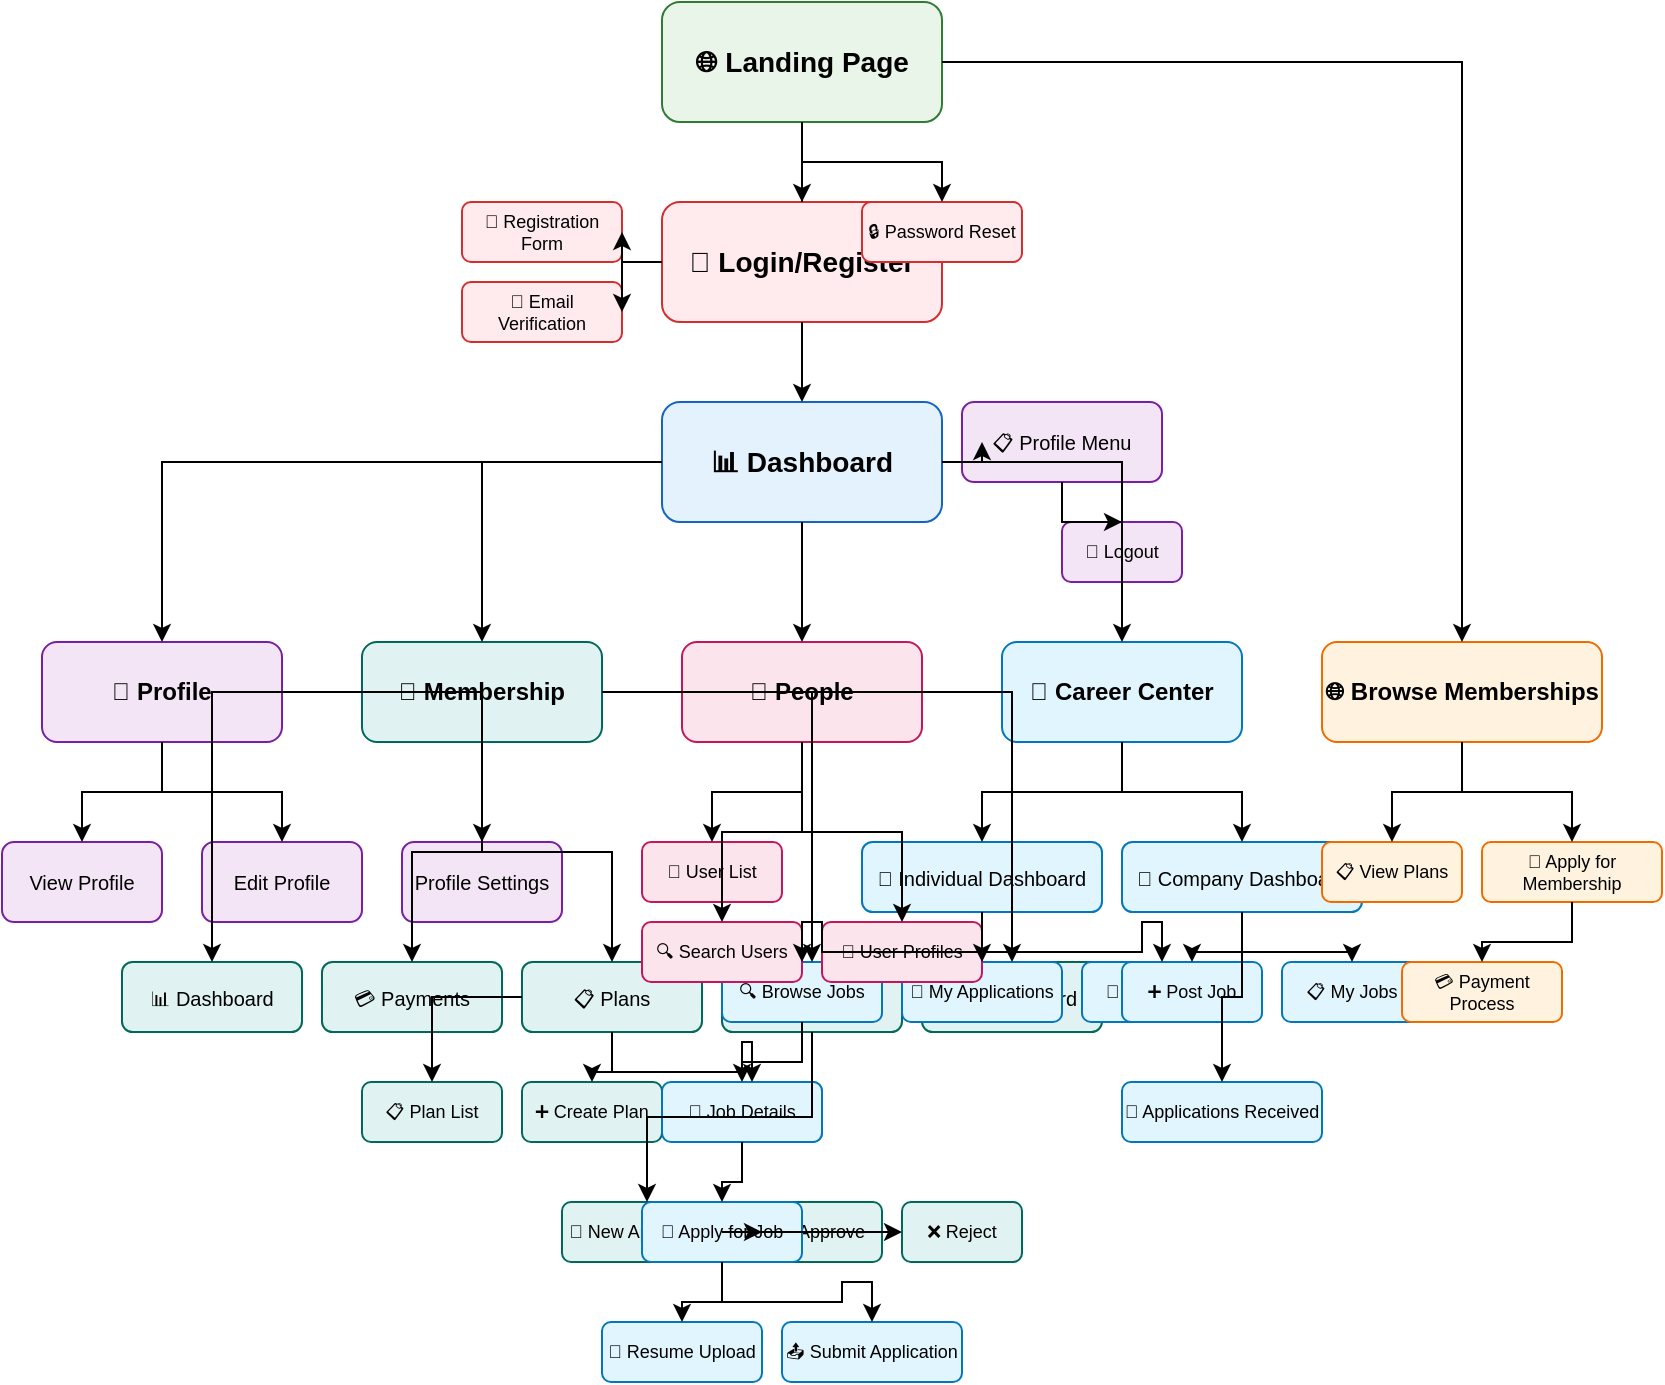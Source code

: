 <mxfile version="24.7.17" type="device">
  <diagram name="SaaS Platform Flow" id="flowchart">
    <mxGraphModel dx="1422" dy="794" grid="1" gridSize="10" guides="1" tooltips="1" connect="1" arrows="1" fold="1" page="1" pageScale="1" pageWidth="827" pageHeight="1169" math="0" shadow="0">
      <root>
        <mxCell id="0" />
        <mxCell id="1" parent="0" />
        
        <!-- Landing Page -->
        <mxCell id="2" value="🌐 Landing Page" style="rounded=1;whiteSpace=wrap;html=1;fillColor=#e8f5e8;strokeColor=#2e7d32;fontStyle=1;fontSize=14;" vertex="1" parent="1">
          <mxGeometry x="350" y="40" width="140" height="60" as="geometry" />
        </mxCell>
        
        <!-- Login/Register -->
        <mxCell id="3" value="🔐 Login/Register" style="rounded=1;whiteSpace=wrap;html=1;fillColor=#ffebee;strokeColor=#d32f2f;fontStyle=1;fontSize=14;" vertex="1" parent="1">
          <mxGeometry x="350" y="140" width="140" height="60" as="geometry" />
        </mxCell>
        
        <!-- Dashboard -->
        <mxCell id="4" value="📊 Dashboard" style="rounded=1;whiteSpace=wrap;html=1;fillColor=#e3f2fd;strokeColor=#1565c0;fontStyle=1;fontSize=14;" vertex="1" parent="1">
          <mxGeometry x="350" y="240" width="140" height="60" as="geometry" />
        </mxCell>
        
        <!-- Main Navigation -->
        <mxCell id="5" value="👤 Profile" style="rounded=1;whiteSpace=wrap;html=1;fillColor=#f3e5f5;strokeColor=#7b1fa2;fontStyle=1;fontSize=12;" vertex="1" parent="1">
          <mxGeometry x="40" y="360" width="120" height="50" as="geometry" />
        </mxCell>
        
        <mxCell id="6" value="👥 Membership" style="rounded=1;whiteSpace=wrap;html=1;fillColor=#e0f2f1;strokeColor=#00695c;fontStyle=1;fontSize=12;" vertex="1" parent="1">
          <mxGeometry x="200" y="360" width="120" height="50" as="geometry" />
        </mxCell>
        
        <mxCell id="7" value="👥 People" style="rounded=1;whiteSpace=wrap;html=1;fillColor=#fce4ec;strokeColor=#c2185b;fontStyle=1;fontSize=12;" vertex="1" parent="1">
          <mxGeometry x="360" y="360" width="120" height="50" as="geometry" />
        </mxCell>
        
        <mxCell id="8" value="💼 Career Center" style="rounded=1;whiteSpace=wrap;html=1;fillColor=#e1f5fe;strokeColor=#0277bd;fontStyle=1;fontSize=12;" vertex="1" parent="1">
          <mxGeometry x="520" y="360" width="120" height="50" as="geometry" />
        </mxCell>
        
        <mxCell id="9" value="🌐 Browse Memberships" style="rounded=1;whiteSpace=wrap;html=1;fillColor=#fff3e0;strokeColor=#ef6c00;fontStyle=1;fontSize=12;" vertex="1" parent="1">
          <mxGeometry x="680" y="360" width="140" height="50" as="geometry" />
        </mxCell>
        
        <!-- Profile Section -->
        <mxCell id="10" value="View Profile" style="rounded=1;whiteSpace=wrap;html=1;fillColor=#f3e5f5;strokeColor=#7b1fa2;fontSize=10;" vertex="1" parent="1">
          <mxGeometry x="20" y="460" width="80" height="40" as="geometry" />
        </mxCell>
        
        <mxCell id="11" value="Edit Profile" style="rounded=1;whiteSpace=wrap;html=1;fillColor=#f3e5f5;strokeColor=#7b1fa2;fontSize=10;" vertex="1" parent="1">
          <mxGeometry x="120" y="460" width="80" height="40" as="geometry" />
        </mxCell>
        
        <mxCell id="12" value="Profile Settings" style="rounded=1;whiteSpace=wrap;html=1;fillColor=#f3e5f5;strokeColor=#7b1fa2;fontSize=10;" vertex="1" parent="1">
          <mxGeometry x="220" y="460" width="80" height="40" as="geometry" />
        </mxCell>
        
        <!-- Membership System -->
        <mxCell id="13" value="📊 Dashboard" style="rounded=1;whiteSpace=wrap;html=1;fillColor=#e0f2f1;strokeColor=#00695c;fontSize=10;" vertex="1" parent="1">
          <mxGeometry x="80" y="520" width="90" height="35" as="geometry" />
        </mxCell>
        
        <mxCell id="14" value="💳 Payments" style="rounded=1;whiteSpace=wrap;html=1;fillColor=#e0f2f1;strokeColor=#00695c;fontSize=10;" vertex="1" parent="1">
          <mxGeometry x="180" y="520" width="90" height="35" as="geometry" />
        </mxCell>
        
        <mxCell id="15" value="📋 Plans" style="rounded=1;whiteSpace=wrap;html=1;fillColor=#e0f2f1;strokeColor=#00695c;fontSize=10;" vertex="1" parent="1">
          <mxGeometry x="280" y="520" width="90" height="35" as="geometry" />
        </mxCell>
        
        <mxCell id="16" value="📝 Applications" style="rounded=1;whiteSpace=wrap;html=1;fillColor=#e0f2f1;strokeColor=#00695c;fontSize=10;" vertex="1" parent="1">
          <mxGeometry x="380" y="520" width="90" height="35" as="geometry" />
        </mxCell>
        
        <mxCell id="17" value="🎟️ Digital Card" style="rounded=1;whiteSpace=wrap;html=1;fillColor=#e0f2f1;strokeColor=#00695c;fontSize=10;" vertex="1" parent="1">
          <mxGeometry x="480" y="520" width="90" height="35" as="geometry" />
        </mxCell>
        
        <!-- Plans Management -->
        <mxCell id="18" value="📋 Plan List" style="rounded=1;whiteSpace=wrap;html=1;fillColor=#e0f2f1;strokeColor=#00695c;fontSize=9;" vertex="1" parent="1">
          <mxGeometry x="200" y="580" width="70" height="30" as="geometry" />
        </mxCell>
        
        <mxCell id="19" value="➕ Create Plan" style="rounded=1;whiteSpace=wrap;html=1;fillColor=#e0f2f1;strokeColor=#00695c;fontSize=9;" vertex="1" parent="1">
          <mxGeometry x="280" y="580" width="70" height="30" as="geometry" />
        </mxCell>
        
        <mxCell id="20" value="✏️ Edit Plan" style="rounded=1;whiteSpace=wrap;html=1;fillColor=#e0f2f1;strokeColor=#00695c;fontSize=9;" vertex="1" parent="1">
          <mxGeometry x="360" y="580" width="70" height="30" as="geometry" />
        </mxCell>
        
        <!-- Applications Management -->
        <mxCell id="21" value="📝 New Applications" style="rounded=1;whiteSpace=wrap;html=1;fillColor=#e0f2f1;strokeColor=#00695c;fontSize=9;" vertex="1" parent="1">
          <mxGeometry x="300" y="640" width="85" height="30" as="geometry" />
        </mxCell>
        
        <mxCell id="22" value="✅ Approve" style="rounded=1;whiteSpace=wrap;html=1;fillColor=#e0f2f1;strokeColor=#00695c;fontSize=9;" vertex="1" parent="1">
          <mxGeometry x="400" y="640" width="60" height="30" as="geometry" />
        </mxCell>
        
        <mxCell id="23" value="❌ Reject" style="rounded=1;whiteSpace=wrap;html=1;fillColor=#e0f2f1;strokeColor=#00695c;fontSize=9;" vertex="1" parent="1">
          <mxGeometry x="470" y="640" width="60" height="30" as="geometry" />
        </mxCell>
        
        <!-- Career Center - Individual -->
        <mxCell id="24" value="👤 Individual Dashboard" style="rounded=1;whiteSpace=wrap;html=1;fillColor=#e1f5fe;strokeColor=#0277bd;fontSize=10;" vertex="1" parent="1">
          <mxGeometry x="450" y="460" width="120" height="35" as="geometry" />
        </mxCell>
        
        <mxCell id="25" value="🏢 Company Dashboard" style="rounded=1;whiteSpace=wrap;html=1;fillColor=#e1f5fe;strokeColor=#0277bd;fontSize=10;" vertex="1" parent="1">
          <mxGeometry x="580" y="460" width="120" height="35" as="geometry" />
        </mxCell>
        
        <!-- Job Seeker Features -->
        <mxCell id="26" value="🔍 Browse Jobs" style="rounded=1;whiteSpace=wrap;html=1;fillColor=#e1f5fe;strokeColor=#0277bd;fontSize=9;" vertex="1" parent="1">
          <mxGeometry x="380" y="520" width="80" height="30" as="geometry" />
        </mxCell>
        
        <mxCell id="27" value="📝 My Applications" style="rounded=1;whiteSpace=wrap;html=1;fillColor=#e1f5fe;strokeColor=#0277bd;fontSize=9;" vertex="1" parent="1">
          <mxGeometry x="470" y="520" width="80" height="30" as="geometry" />
        </mxCell>
        
        <mxCell id="28" value="💾 Saved Jobs" style="rounded=1;whiteSpace=wrap;html=1;fillColor=#e1f5fe;strokeColor=#0277bd;fontSize=9;" vertex="1" parent="1">
          <mxGeometry x="560" y="520" width="80" height="30" as="geometry" />
        </mxCell>
        
        <!-- Job Application Flow -->
        <mxCell id="29" value="📄 Job Details" style="rounded=1;whiteSpace=wrap;html=1;fillColor=#e1f5fe;strokeColor=#0277bd;fontSize=9;" vertex="1" parent="1">
          <mxGeometry x="350" y="580" width="80" height="30" as="geometry" />
        </mxCell>
        
        <mxCell id="30" value="📝 Apply for Job" style="rounded=1;whiteSpace=wrap;html=1;fillColor=#e1f5fe;strokeColor=#0277bd;fontSize=9;" vertex="1" parent="1">
          <mxGeometry x="340" y="640" width="80" height="30" as="geometry" />
        </mxCell>
        
        <mxCell id="31" value="📎 Resume Upload" style="rounded=1;whiteSpace=wrap;html=1;fillColor=#e1f5fe;strokeColor=#0277bd;fontSize=9;" vertex="1" parent="1">
          <mxGeometry x="320" y="700" width="80" height="30" as="geometry" />
        </mxCell>
        
        <mxCell id="32" value="📤 Submit Application" style="rounded=1;whiteSpace=wrap;html=1;fillColor=#e1f5fe;strokeColor=#0277bd;fontSize=9;" vertex="1" parent="1">
          <mxGeometry x="410" y="700" width="90" height="30" as="geometry" />
        </mxCell>
        
        <!-- Company Features -->
        <mxCell id="33" value="➕ Post Job" style="rounded=1;whiteSpace=wrap;html=1;fillColor=#e1f5fe;strokeColor=#0277bd;fontSize=9;" vertex="1" parent="1">
          <mxGeometry x="580" y="520" width="70" height="30" as="geometry" />
        </mxCell>
        
        <mxCell id="34" value="📋 My Jobs" style="rounded=1;whiteSpace=wrap;html=1;fillColor=#e1f5fe;strokeColor=#0277bd;fontSize=9;" vertex="1" parent="1">
          <mxGeometry x="660" y="520" width="70" height="30" as="geometry" />
        </mxCell>
        
        <mxCell id="35" value="📝 Applications Received" style="rounded=1;whiteSpace=wrap;html=1;fillColor=#e1f5fe;strokeColor=#0277bd;fontSize=9;" vertex="1" parent="1">
          <mxGeometry x="580" y="580" width="100" height="30" as="geometry" />
        </mxCell>
        
        <!-- People/Users -->
        <mxCell id="36" value="👥 User List" style="rounded=1;whiteSpace=wrap;html=1;fillColor=#fce4ec;strokeColor=#c2185b;fontSize=9;" vertex="1" parent="1">
          <mxGeometry x="340" y="460" width="70" height="30" as="geometry" />
        </mxCell>
        
        <mxCell id="37" value="🔍 Search Users" style="rounded=1;whiteSpace=wrap;html=1;fillColor=#fce4ec;strokeColor=#c2185b;fontSize=9;" vertex="1" parent="1">
          <mxGeometry x="340" y="500" width="80" height="30" as="geometry" />
        </mxCell>
        
        <mxCell id="38" value="👤 User Profiles" style="rounded=1;whiteSpace=wrap;html=1;fillColor=#fce4ec;strokeColor=#c2185b;fontSize=9;" vertex="1" parent="1">
          <mxGeometry x="430" y="500" width="80" height="30" as="geometry" />
        </mxCell>
        
        <!-- Public Membership -->
        <mxCell id="39" value="📋 View Plans" style="rounded=1;whiteSpace=wrap;html=1;fillColor=#fff3e0;strokeColor=#ef6c00;fontSize=9;" vertex="1" parent="1">
          <mxGeometry x="680" y="460" width="70" height="30" as="geometry" />
        </mxCell>
        
        <mxCell id="40" value="📝 Apply for Membership" style="rounded=1;whiteSpace=wrap;html=1;fillColor=#fff3e0;strokeColor=#ef6c00;fontSize=9;" vertex="1" parent="1">
          <mxGeometry x="760" y="460" width="90" height="30" as="geometry" />
        </mxCell>
        
        <mxCell id="41" value="💳 Payment Process" style="rounded=1;whiteSpace=wrap;html=1;fillColor=#fff3e0;strokeColor=#ef6c00;fontSize=9;" vertex="1" parent="1">
          <mxGeometry x="720" y="520" width="80" height="30" as="geometry" />
        </mxCell>
        
        <!-- Authentication Details -->
        <mxCell id="42" value="📝 Registration Form" style="rounded=1;whiteSpace=wrap;html=1;fillColor=#ffebee;strokeColor=#d32f2f;fontSize=9;" vertex="1" parent="1">
          <mxGeometry x="250" y="140" width="80" height="30" as="geometry" />
        </mxCell>
        
        <mxCell id="43" value="📧 Email Verification" style="rounded=1;whiteSpace=wrap;html=1;fillColor=#ffebee;strokeColor=#d32f2f;fontSize=9;" vertex="1" parent="1">
          <mxGeometry x="250" y="180" width="80" height="30" as="geometry" />
        </mxCell>
        
        <mxCell id="44" value="🔒 Password Reset" style="rounded=1;whiteSpace=wrap;html=1;fillColor=#ffebee;strokeColor=#d32f2f;fontSize=9;" vertex="1" parent="1">
          <mxGeometry x="450" y="140" width="80" height="30" as="geometry" />
        </mxCell>
        
        <!-- Profile Menu -->
        <mxCell id="45" value="📋 Profile Menu" style="rounded=1;whiteSpace=wrap;html=1;fillColor=#f3e5f5;strokeColor=#7b1fa2;fontSize=10;" vertex="1" parent="1">
          <mxGeometry x="500" y="240" width="100" height="40" as="geometry" />
        </mxCell>
        
        <mxCell id="46" value="🚪 Logout" style="rounded=1;whiteSpace=wrap;html=1;fillColor=#f3e5f5;strokeColor=#7b1fa2;fontSize=9;" vertex="1" parent="1">
          <mxGeometry x="550" y="300" width="60" height="30" as="geometry" />
        </mxCell>
        
        <!-- Connections -->
        <mxCell id="edge1" style="edgeStyle=orthogonalEdgeStyle;rounded=0;orthogonalLoop=1;jettySize=auto;html=1;" edge="1" parent="1" source="2" target="3">
          <mxGeometry relative="1" as="geometry" />
        </mxCell>
        
        <mxCell id="edge2" style="edgeStyle=orthogonalEdgeStyle;rounded=0;orthogonalLoop=1;jettySize=auto;html=1;" edge="1" parent="1" source="3" target="4">
          <mxGeometry relative="1" as="geometry" />
        </mxCell>
        
        <mxCell id="edge3" style="edgeStyle=orthogonalEdgeStyle;rounded=0;orthogonalLoop=1;jettySize=auto;html=1;" edge="1" parent="1" source="4" target="5">
          <mxGeometry relative="1" as="geometry" />
        </mxCell>
        
        <mxCell id="edge4" style="edgeStyle=orthogonalEdgeStyle;rounded=0;orthogonalLoop=1;jettySize=auto;html=1;" edge="1" parent="1" source="4" target="6">
          <mxGeometry relative="1" as="geometry" />
        </mxCell>
        
        <mxCell id="edge5" style="edgeStyle=orthogonalEdgeStyle;rounded=0;orthogonalLoop=1;jettySize=auto;html=1;" edge="1" parent="1" source="4" target="7">
          <mxGeometry relative="1" as="geometry" />
        </mxCell>
        
        <mxCell id="edge6" style="edgeStyle=orthogonalEdgeStyle;rounded=0;orthogonalLoop=1;jettySize=auto;html=1;" edge="1" parent="1" source="4" target="8">
          <mxGeometry relative="1" as="geometry" />
        </mxCell>
        
        <mxCell id="edge7" style="edgeStyle=orthogonalEdgeStyle;rounded=0;orthogonalLoop=1;jettySize=auto;html=1;" edge="1" parent="1" source="2" target="9">
          <mxGeometry relative="1" as="geometry" />
        </mxCell>
        
        <mxCell id="edge8" style="edgeStyle=orthogonalEdgeStyle;rounded=0;orthogonalLoop=1;jettySize=auto;html=1;" edge="1" parent="1" source="5" target="10">
          <mxGeometry relative="1" as="geometry" />
        </mxCell>
        
        <mxCell id="edge9" style="edgeStyle=orthogonalEdgeStyle;rounded=0;orthogonalLoop=1;jettySize=auto;html=1;" edge="1" parent="1" source="5" target="11">
          <mxGeometry relative="1" as="geometry" />
        </mxCell>
        
        <mxCell id="edge10" style="edgeStyle=orthogonalEdgeStyle;rounded=0;orthogonalLoop=1;jettySize=auto;html=1;" edge="1" parent="1" source="5" target="12">
          <mxGeometry relative="1" as="geometry" />
        </mxCell>
        
        <mxCell id="edge11" style="edgeStyle=orthogonalEdgeStyle;rounded=0;orthogonalLoop=1;jettySize=auto;html=1;" edge="1" parent="1" source="6" target="13">
          <mxGeometry relative="1" as="geometry" />
        </mxCell>
        
        <mxCell id="edge12" style="edgeStyle=orthogonalEdgeStyle;rounded=0;orthogonalLoop=1;jettySize=auto;html=1;" edge="1" parent="1" source="6" target="14">
          <mxGeometry relative="1" as="geometry" />
        </mxCell>
        
        <mxCell id="edge13" style="edgeStyle=orthogonalEdgeStyle;rounded=0;orthogonalLoop=1;jettySize=auto;html=1;" edge="1" parent="1" source="6" target="15">
          <mxGeometry relative="1" as="geometry" />
        </mxCell>
        
        <mxCell id="edge14" style="edgeStyle=orthogonalEdgeStyle;rounded=0;orthogonalLoop=1;jettySize=auto;html=1;" edge="1" parent="1" source="6" target="16">
          <mxGeometry relative="1" as="geometry" />
        </mxCell>
        
        <mxCell id="edge15" style="edgeStyle=orthogonalEdgeStyle;rounded=0;orthogonalLoop=1;jettySize=auto;html=1;" edge="1" parent="1" source="6" target="17">
          <mxGeometry relative="1" as="geometry" />
        </mxCell>
        
        <mxCell id="edge16" style="edgeStyle=orthogonalEdgeStyle;rounded=0;orthogonalLoop=1;jettySize=auto;html=1;" edge="1" parent="1" source="15" target="18">
          <mxGeometry relative="1" as="geometry" />
        </mxCell>
        
        <mxCell id="edge17" style="edgeStyle=orthogonalEdgeStyle;rounded=0;orthogonalLoop=1;jettySize=auto;html=1;" edge="1" parent="1" source="15" target="19">
          <mxGeometry relative="1" as="geometry" />
        </mxCell>
        
        <mxCell id="edge18" style="edgeStyle=orthogonalEdgeStyle;rounded=0;orthogonalLoop=1;jettySize=auto;html=1;" edge="1" parent="1" source="15" target="20">
          <mxGeometry relative="1" as="geometry" />
        </mxCell>
        
        <mxCell id="edge19" style="edgeStyle=orthogonalEdgeStyle;rounded=0;orthogonalLoop=1;jettySize=auto;html=1;" edge="1" parent="1" source="16" target="21">
          <mxGeometry relative="1" as="geometry" />
        </mxCell>
        
        <mxCell id="edge20" style="edgeStyle=orthogonalEdgeStyle;rounded=0;orthogonalLoop=1;jettySize=auto;html=1;" edge="1" parent="1" source="21" target="22">
          <mxGeometry relative="1" as="geometry" />
        </mxCell>
        
        <mxCell id="edge21" style="edgeStyle=orthogonalEdgeStyle;rounded=0;orthogonalLoop=1;jettySize=auto;html=1;" edge="1" parent="1" source="21" target="23">
          <mxGeometry relative="1" as="geometry" />
        </mxCell>
        
        <mxCell id="edge22" style="edgeStyle=orthogonalEdgeStyle;rounded=0;orthogonalLoop=1;jettySize=auto;html=1;" edge="1" parent="1" source="8" target="24">
          <mxGeometry relative="1" as="geometry" />
        </mxCell>
        
        <mxCell id="edge23" style="edgeStyle=orthogonalEdgeStyle;rounded=0;orthogonalLoop=1;jettySize=auto;html=1;" edge="1" parent="1" source="8" target="25">
          <mxGeometry relative="1" as="geometry" />
        </mxCell>
        
        <mxCell id="edge24" style="edgeStyle=orthogonalEdgeStyle;rounded=0;orthogonalLoop=1;jettySize=auto;html=1;" edge="1" parent="1" source="24" target="26">
          <mxGeometry relative="1" as="geometry" />
        </mxCell>
        
        <mxCell id="edge25" style="edgeStyle=orthogonalEdgeStyle;rounded=0;orthogonalLoop=1;jettySize=auto;html=1;" edge="1" parent="1" source="24" target="27">
          <mxGeometry relative="1" as="geometry" />
        </mxCell>
        
        <mxCell id="edge26" style="edgeStyle=orthogonalEdgeStyle;rounded=0;orthogonalLoop=1;jettySize=auto;html=1;" edge="1" parent="1" source="24" target="28">
          <mxGeometry relative="1" as="geometry" />
        </mxCell>
        
        <mxCell id="edge27" style="edgeStyle=orthogonalEdgeStyle;rounded=0;orthogonalLoop=1;jettySize=auto;html=1;" edge="1" parent="1" source="26" target="29">
          <mxGeometry relative="1" as="geometry" />
        </mxCell>
        
        <mxCell id="edge28" style="edgeStyle=orthogonalEdgeStyle;rounded=0;orthogonalLoop=1;jettySize=auto;html=1;" edge="1" parent="1" source="29" target="30">
          <mxGeometry relative="1" as="geometry" />
        </mxCell>
        
        <mxCell id="edge29" style="edgeStyle=orthogonalEdgeStyle;rounded=0;orthogonalLoop=1;jettySize=auto;html=1;" edge="1" parent="1" source="30" target="31">
          <mxGeometry relative="1" as="geometry" />
        </mxCell>
        
        <mxCell id="edge30" style="edgeStyle=orthogonalEdgeStyle;rounded=0;orthogonalLoop=1;jettySize=auto;html=1;" edge="1" parent="1" source="30" target="32">
          <mxGeometry relative="1" as="geometry" />
        </mxCell>
        
        <mxCell id="edge31" style="edgeStyle=orthogonalEdgeStyle;rounded=0;orthogonalLoop=1;jettySize=auto;html=1;" edge="1" parent="1" source="25" target="33">
          <mxGeometry relative="1" as="geometry" />
        </mxCell>
        
        <mxCell id="edge32" style="edgeStyle=orthogonalEdgeStyle;rounded=0;orthogonalLoop=1;jettySize=auto;html=1;" edge="1" parent="1" source="25" target="34">
          <mxGeometry relative="1" as="geometry" />
        </mxCell>
        
        <mxCell id="edge33" style="edgeStyle=orthogonalEdgeStyle;rounded=0;orthogonalLoop=1;jettySize=auto;html=1;" edge="1" parent="1" source="25" target="35">
          <mxGeometry relative="1" as="geometry" />
        </mxCell>
        
        <mxCell id="edge34" style="edgeStyle=orthogonalEdgeStyle;rounded=0;orthogonalLoop=1;jettySize=auto;html=1;" edge="1" parent="1" source="7" target="36">
          <mxGeometry relative="1" as="geometry" />
        </mxCell>
        
        <mxCell id="edge35" style="edgeStyle=orthogonalEdgeStyle;rounded=0;orthogonalLoop=1;jettySize=auto;html=1;" edge="1" parent="1" source="7" target="37">
          <mxGeometry relative="1" as="geometry" />
        </mxCell>
        
        <mxCell id="edge36" style="edgeStyle=orthogonalEdgeStyle;rounded=0;orthogonalLoop=1;jettySize=auto;html=1;" edge="1" parent="1" source="7" target="38">
          <mxGeometry relative="1" as="geometry" />
        </mxCell>
        
        <mxCell id="edge37" style="edgeStyle=orthogonalEdgeStyle;rounded=0;orthogonalLoop=1;jettySize=auto;html=1;" edge="1" parent="1" source="9" target="39">
          <mxGeometry relative="1" as="geometry" />
        </mxCell>
        
        <mxCell id="edge38" style="edgeStyle=orthogonalEdgeStyle;rounded=0;orthogonalLoop=1;jettySize=auto;html=1;" edge="1" parent="1" source="9" target="40">
          <mxGeometry relative="1" as="geometry" />
        </mxCell>
        
        <mxCell id="edge39" style="edgeStyle=orthogonalEdgeStyle;rounded=0;orthogonalLoop=1;jettySize=auto;html=1;" edge="1" parent="1" source="40" target="41">
          <mxGeometry relative="1" as="geometry" />
        </mxCell>
        
        <mxCell id="edge40" style="edgeStyle=orthogonalEdgeStyle;rounded=0;orthogonalLoop=1;jettySize=auto;html=1;" edge="1" parent="1" source="3" target="42">
          <mxGeometry relative="1" as="geometry" />
        </mxCell>
        
        <mxCell id="edge41" style="edgeStyle=orthogonalEdgeStyle;rounded=0;orthogonalLoop=1;jettySize=auto;html=1;" edge="1" parent="1" source="3" target="43">
          <mxGeometry relative="1" as="geometry" />
        </mxCell>
        
        <mxCell id="edge42" style="edgeStyle=orthogonalEdgeStyle;rounded=0;orthogonalLoop=1;jettySize=auto;html=1;" edge="1" parent="1" source="3" target="44">
          <mxGeometry relative="1" as="geometry" />
        </mxCell>
        
        <mxCell id="edge43" style="edgeStyle=orthogonalEdgeStyle;rounded=0;orthogonalLoop=1;jettySize=auto;html=1;" edge="1" parent="1" source="4" target="45">
          <mxGeometry relative="1" as="geometry" />
        </mxCell>
        
        <mxCell id="edge44" style="edgeStyle=orthogonalEdgeStyle;rounded=0;orthogonalLoop=1;jettySize=auto;html=1;" edge="1" parent="1" source="45" target="46">
          <mxGeometry relative="1" as="geometry" />
        </mxCell>
        
      </root>
    </mxGraphModel>
  </diagram>
</mxfile>
